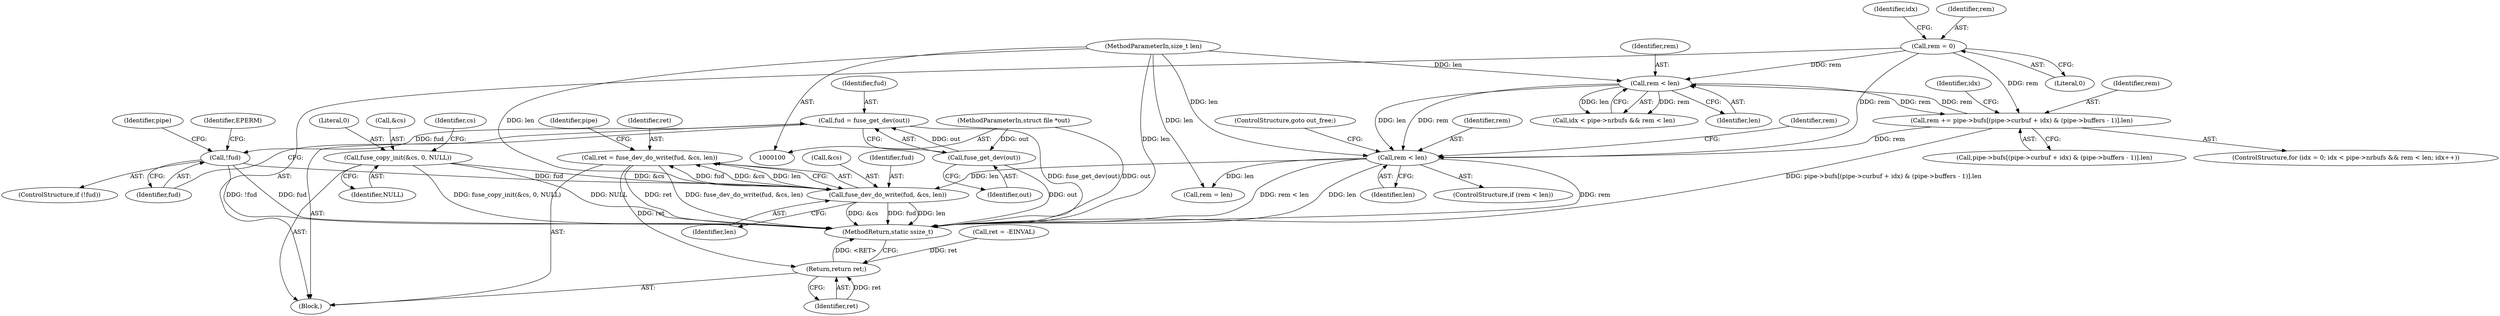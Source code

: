 digraph "0_linux_6b3a707736301c2128ca85ce85fb13f60b5e350a@API" {
"1000339" [label="(Call,ret = fuse_dev_do_write(fud, &cs, len))"];
"1000341" [label="(Call,fuse_dev_do_write(fud, &cs, len))"];
"1000119" [label="(Call,!fud)"];
"1000114" [label="(Call,fud = fuse_get_dev(out))"];
"1000116" [label="(Call,fuse_get_dev(out))"];
"1000102" [label="(MethodParameterIn,struct file *out)"];
"1000310" [label="(Call,fuse_copy_init(&cs, 0, NULL))"];
"1000104" [label="(MethodParameterIn,size_t len)"];
"1000189" [label="(Call,rem < len)"];
"1000165" [label="(Call,rem += pipe->bufs[(pipe->curbuf + idx) & (pipe->buffers - 1)].len)"];
"1000147" [label="(Call,rem = 0)"];
"1000160" [label="(Call,rem < len)"];
"1000368" [label="(Return,return ret;)"];
"1000116" [label="(Call,fuse_get_dev(out))"];
"1000190" [label="(Identifier,rem)"];
"1000161" [label="(Identifier,rem)"];
"1000194" [label="(Identifier,rem)"];
"1000192" [label="(ControlStructure,goto out_free;)"];
"1000114" [label="(Call,fud = fuse_get_dev(out))"];
"1000339" [label="(Call,ret = fuse_dev_do_write(fud, &cs, len))"];
"1000150" [label="(ControlStructure,for (idx = 0; idx < pipe->nrbufs && rem < len; idx++))"];
"1000313" [label="(Literal,0)"];
"1000118" [label="(ControlStructure,if (!fud))"];
"1000123" [label="(Identifier,EPERM)"];
"1000368" [label="(Return,return ret;)"];
"1000184" [label="(Call,ret = -EINVAL)"];
"1000343" [label="(Call,&cs)"];
"1000342" [label="(Identifier,fud)"];
"1000125" [label="(Identifier,pipe)"];
"1000314" [label="(Identifier,NULL)"];
"1000115" [label="(Identifier,fud)"];
"1000166" [label="(Identifier,rem)"];
"1000152" [label="(Identifier,idx)"];
"1000119" [label="(Call,!fud)"];
"1000164" [label="(Identifier,idx)"];
"1000191" [label="(Identifier,len)"];
"1000120" [label="(Identifier,fud)"];
"1000162" [label="(Identifier,len)"];
"1000369" [label="(Identifier,ret)"];
"1000311" [label="(Call,&cs)"];
"1000341" [label="(Call,fuse_dev_do_write(fud, &cs, len))"];
"1000345" [label="(Identifier,len)"];
"1000117" [label="(Identifier,out)"];
"1000189" [label="(Call,rem < len)"];
"1000370" [label="(MethodReturn,static ssize_t)"];
"1000106" [label="(Block,)"];
"1000148" [label="(Identifier,rem)"];
"1000102" [label="(MethodParameterIn,struct file *out)"];
"1000149" [label="(Literal,0)"];
"1000340" [label="(Identifier,ret)"];
"1000154" [label="(Call,idx < pipe->nrbufs && rem < len)"];
"1000317" [label="(Identifier,cs)"];
"1000188" [label="(ControlStructure,if (rem < len))"];
"1000160" [label="(Call,rem < len)"];
"1000347" [label="(Identifier,pipe)"];
"1000147" [label="(Call,rem = 0)"];
"1000193" [label="(Call,rem = len)"];
"1000167" [label="(Call,pipe->bufs[(pipe->curbuf + idx) & (pipe->buffers - 1)].len)"];
"1000104" [label="(MethodParameterIn,size_t len)"];
"1000165" [label="(Call,rem += pipe->bufs[(pipe->curbuf + idx) & (pipe->buffers - 1)].len)"];
"1000310" [label="(Call,fuse_copy_init(&cs, 0, NULL))"];
"1000339" -> "1000106"  [label="AST: "];
"1000339" -> "1000341"  [label="CFG: "];
"1000340" -> "1000339"  [label="AST: "];
"1000341" -> "1000339"  [label="AST: "];
"1000347" -> "1000339"  [label="CFG: "];
"1000339" -> "1000370"  [label="DDG: ret"];
"1000339" -> "1000370"  [label="DDG: fuse_dev_do_write(fud, &cs, len)"];
"1000341" -> "1000339"  [label="DDG: fud"];
"1000341" -> "1000339"  [label="DDG: &cs"];
"1000341" -> "1000339"  [label="DDG: len"];
"1000339" -> "1000368"  [label="DDG: ret"];
"1000341" -> "1000345"  [label="CFG: "];
"1000342" -> "1000341"  [label="AST: "];
"1000343" -> "1000341"  [label="AST: "];
"1000345" -> "1000341"  [label="AST: "];
"1000341" -> "1000370"  [label="DDG: &cs"];
"1000341" -> "1000370"  [label="DDG: fud"];
"1000341" -> "1000370"  [label="DDG: len"];
"1000119" -> "1000341"  [label="DDG: fud"];
"1000310" -> "1000341"  [label="DDG: &cs"];
"1000104" -> "1000341"  [label="DDG: len"];
"1000189" -> "1000341"  [label="DDG: len"];
"1000119" -> "1000118"  [label="AST: "];
"1000119" -> "1000120"  [label="CFG: "];
"1000120" -> "1000119"  [label="AST: "];
"1000123" -> "1000119"  [label="CFG: "];
"1000125" -> "1000119"  [label="CFG: "];
"1000119" -> "1000370"  [label="DDG: fud"];
"1000119" -> "1000370"  [label="DDG: !fud"];
"1000114" -> "1000119"  [label="DDG: fud"];
"1000114" -> "1000106"  [label="AST: "];
"1000114" -> "1000116"  [label="CFG: "];
"1000115" -> "1000114"  [label="AST: "];
"1000116" -> "1000114"  [label="AST: "];
"1000120" -> "1000114"  [label="CFG: "];
"1000114" -> "1000370"  [label="DDG: fuse_get_dev(out)"];
"1000116" -> "1000114"  [label="DDG: out"];
"1000116" -> "1000117"  [label="CFG: "];
"1000117" -> "1000116"  [label="AST: "];
"1000116" -> "1000370"  [label="DDG: out"];
"1000102" -> "1000116"  [label="DDG: out"];
"1000102" -> "1000100"  [label="AST: "];
"1000102" -> "1000370"  [label="DDG: out"];
"1000310" -> "1000106"  [label="AST: "];
"1000310" -> "1000314"  [label="CFG: "];
"1000311" -> "1000310"  [label="AST: "];
"1000313" -> "1000310"  [label="AST: "];
"1000314" -> "1000310"  [label="AST: "];
"1000317" -> "1000310"  [label="CFG: "];
"1000310" -> "1000370"  [label="DDG: fuse_copy_init(&cs, 0, NULL)"];
"1000310" -> "1000370"  [label="DDG: NULL"];
"1000104" -> "1000100"  [label="AST: "];
"1000104" -> "1000370"  [label="DDG: len"];
"1000104" -> "1000160"  [label="DDG: len"];
"1000104" -> "1000189"  [label="DDG: len"];
"1000104" -> "1000193"  [label="DDG: len"];
"1000189" -> "1000188"  [label="AST: "];
"1000189" -> "1000191"  [label="CFG: "];
"1000190" -> "1000189"  [label="AST: "];
"1000191" -> "1000189"  [label="AST: "];
"1000192" -> "1000189"  [label="CFG: "];
"1000194" -> "1000189"  [label="CFG: "];
"1000189" -> "1000370"  [label="DDG: len"];
"1000189" -> "1000370"  [label="DDG: rem"];
"1000189" -> "1000370"  [label="DDG: rem < len"];
"1000165" -> "1000189"  [label="DDG: rem"];
"1000147" -> "1000189"  [label="DDG: rem"];
"1000160" -> "1000189"  [label="DDG: rem"];
"1000160" -> "1000189"  [label="DDG: len"];
"1000189" -> "1000193"  [label="DDG: len"];
"1000165" -> "1000150"  [label="AST: "];
"1000165" -> "1000167"  [label="CFG: "];
"1000166" -> "1000165"  [label="AST: "];
"1000167" -> "1000165"  [label="AST: "];
"1000164" -> "1000165"  [label="CFG: "];
"1000165" -> "1000370"  [label="DDG: pipe->bufs[(pipe->curbuf + idx) & (pipe->buffers - 1)].len"];
"1000165" -> "1000160"  [label="DDG: rem"];
"1000147" -> "1000165"  [label="DDG: rem"];
"1000160" -> "1000165"  [label="DDG: rem"];
"1000147" -> "1000106"  [label="AST: "];
"1000147" -> "1000149"  [label="CFG: "];
"1000148" -> "1000147"  [label="AST: "];
"1000149" -> "1000147"  [label="AST: "];
"1000152" -> "1000147"  [label="CFG: "];
"1000147" -> "1000160"  [label="DDG: rem"];
"1000160" -> "1000154"  [label="AST: "];
"1000160" -> "1000162"  [label="CFG: "];
"1000161" -> "1000160"  [label="AST: "];
"1000162" -> "1000160"  [label="AST: "];
"1000154" -> "1000160"  [label="CFG: "];
"1000160" -> "1000154"  [label="DDG: rem"];
"1000160" -> "1000154"  [label="DDG: len"];
"1000368" -> "1000106"  [label="AST: "];
"1000368" -> "1000369"  [label="CFG: "];
"1000369" -> "1000368"  [label="AST: "];
"1000370" -> "1000368"  [label="CFG: "];
"1000368" -> "1000370"  [label="DDG: <RET>"];
"1000369" -> "1000368"  [label="DDG: ret"];
"1000184" -> "1000368"  [label="DDG: ret"];
}
